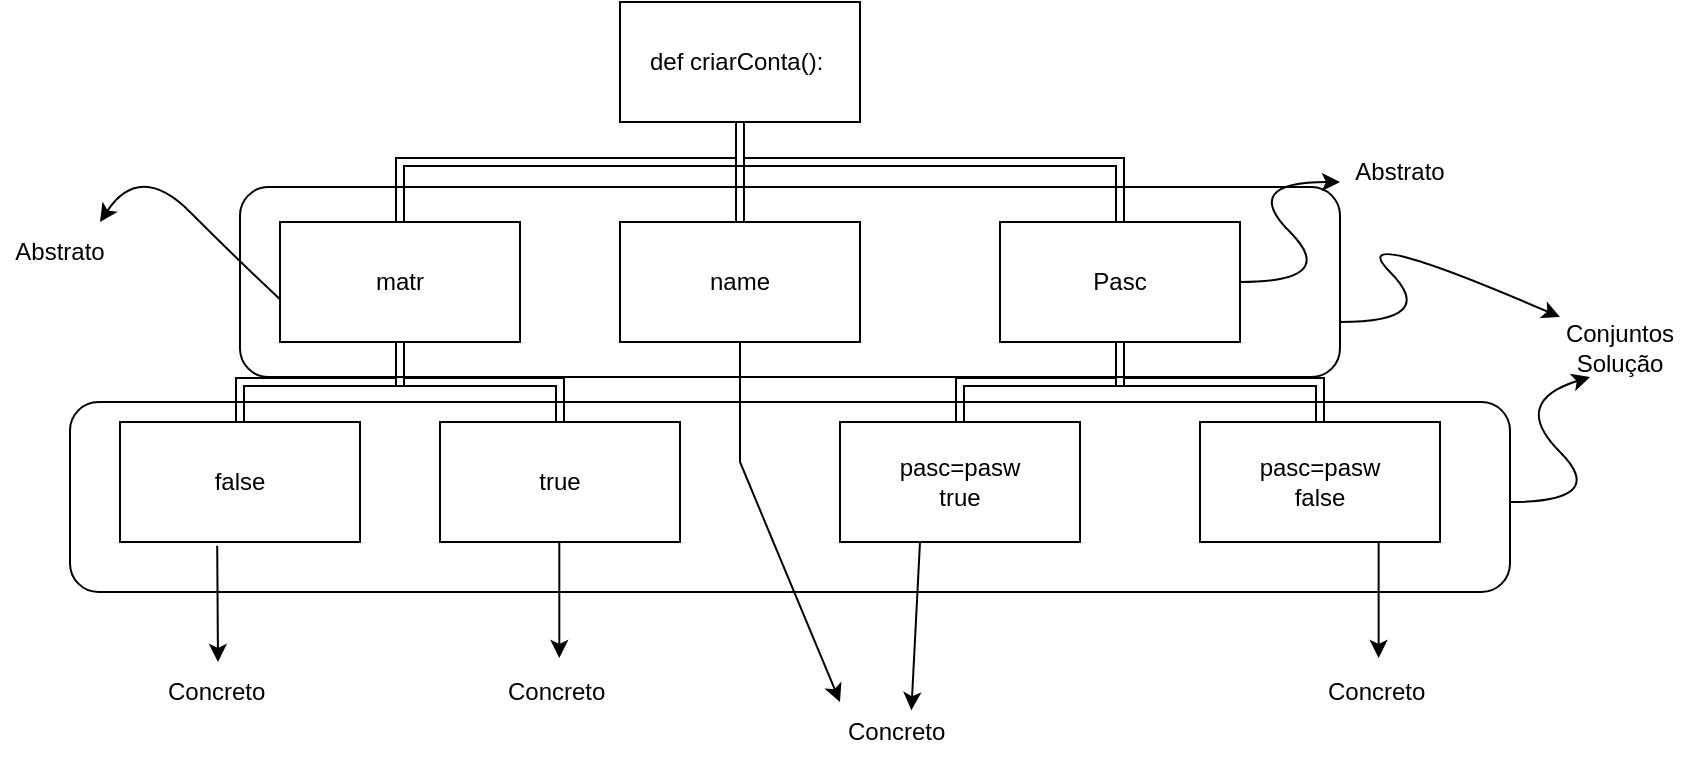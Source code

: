 <mxfile version="27.0.3">
  <diagram name="Página-1" id="MTPIbppb3psAn6vT0nMo">
    <mxGraphModel dx="1240" dy="598" grid="1" gridSize="10" guides="1" tooltips="1" connect="1" arrows="1" fold="1" page="1" pageScale="1" pageWidth="827" pageHeight="1169" math="0" shadow="0">
      <root>
        <mxCell id="0" />
        <mxCell id="1" parent="0" />
        <mxCell id="iBOJzQwdKrYFcKQCmhJa-49" value="" style="rounded=1;whiteSpace=wrap;html=1;strokeColor=light-dark(#000000,#CC0000);" vertex="1" parent="1">
          <mxGeometry x="45" y="250" width="720" height="95" as="geometry" />
        </mxCell>
        <mxCell id="iBOJzQwdKrYFcKQCmhJa-48" value="" style="rounded=1;whiteSpace=wrap;html=1;strokeColor=light-dark(#000000,#CC0000);" vertex="1" parent="1">
          <mxGeometry x="130" y="142.5" width="550" height="95" as="geometry" />
        </mxCell>
        <mxCell id="iBOJzQwdKrYFcKQCmhJa-5" style="edgeStyle=orthogonalEdgeStyle;rounded=0;orthogonalLoop=1;jettySize=auto;html=1;shape=link;" edge="1" parent="1" source="iBOJzQwdKrYFcKQCmhJa-1" target="iBOJzQwdKrYFcKQCmhJa-3">
          <mxGeometry relative="1" as="geometry">
            <Array as="points">
              <mxPoint x="380" y="130" />
              <mxPoint x="210" y="130" />
            </Array>
          </mxGeometry>
        </mxCell>
        <mxCell id="iBOJzQwdKrYFcKQCmhJa-6" style="edgeStyle=orthogonalEdgeStyle;rounded=0;orthogonalLoop=1;jettySize=auto;html=1;entryX=0.5;entryY=0;entryDx=0;entryDy=0;shape=link;" edge="1" parent="1" source="iBOJzQwdKrYFcKQCmhJa-1" target="iBOJzQwdKrYFcKQCmhJa-4">
          <mxGeometry relative="1" as="geometry">
            <Array as="points">
              <mxPoint x="380" y="130" />
              <mxPoint x="570" y="130" />
            </Array>
          </mxGeometry>
        </mxCell>
        <mxCell id="iBOJzQwdKrYFcKQCmhJa-8" style="edgeStyle=orthogonalEdgeStyle;rounded=0;orthogonalLoop=1;jettySize=auto;html=1;shape=link;" edge="1" parent="1" source="iBOJzQwdKrYFcKQCmhJa-1" target="iBOJzQwdKrYFcKQCmhJa-7">
          <mxGeometry relative="1" as="geometry" />
        </mxCell>
        <mxCell id="iBOJzQwdKrYFcKQCmhJa-1" value="" style="rounded=0;whiteSpace=wrap;html=1;" vertex="1" parent="1">
          <mxGeometry x="320" y="50" width="120" height="60" as="geometry" />
        </mxCell>
        <mxCell id="iBOJzQwdKrYFcKQCmhJa-2" value="def criarConta():&amp;nbsp;" style="text;html=1;align=center;verticalAlign=middle;whiteSpace=wrap;rounded=0;" vertex="1" parent="1">
          <mxGeometry x="310" y="65" width="140" height="30" as="geometry" />
        </mxCell>
        <mxCell id="iBOJzQwdKrYFcKQCmhJa-11" style="edgeStyle=orthogonalEdgeStyle;rounded=0;orthogonalLoop=1;jettySize=auto;html=1;entryX=0.5;entryY=0;entryDx=0;entryDy=0;shape=link;" edge="1" parent="1" source="iBOJzQwdKrYFcKQCmhJa-3" target="iBOJzQwdKrYFcKQCmhJa-9">
          <mxGeometry relative="1" as="geometry" />
        </mxCell>
        <mxCell id="iBOJzQwdKrYFcKQCmhJa-12" style="edgeStyle=orthogonalEdgeStyle;rounded=0;orthogonalLoop=1;jettySize=auto;html=1;entryX=0.5;entryY=0;entryDx=0;entryDy=0;shape=link;" edge="1" parent="1" source="iBOJzQwdKrYFcKQCmhJa-3" target="iBOJzQwdKrYFcKQCmhJa-10">
          <mxGeometry relative="1" as="geometry" />
        </mxCell>
        <mxCell id="iBOJzQwdKrYFcKQCmhJa-3" value="" style="rounded=0;whiteSpace=wrap;html=1;" vertex="1" parent="1">
          <mxGeometry x="150" y="160" width="120" height="60" as="geometry" />
        </mxCell>
        <mxCell id="iBOJzQwdKrYFcKQCmhJa-15" style="edgeStyle=orthogonalEdgeStyle;rounded=0;orthogonalLoop=1;jettySize=auto;html=1;shape=link;" edge="1" parent="1" source="iBOJzQwdKrYFcKQCmhJa-4" target="iBOJzQwdKrYFcKQCmhJa-13">
          <mxGeometry relative="1" as="geometry" />
        </mxCell>
        <mxCell id="iBOJzQwdKrYFcKQCmhJa-16" style="edgeStyle=orthogonalEdgeStyle;rounded=0;orthogonalLoop=1;jettySize=auto;html=1;entryX=0.5;entryY=0;entryDx=0;entryDy=0;shape=link;" edge="1" parent="1" source="iBOJzQwdKrYFcKQCmhJa-4" target="iBOJzQwdKrYFcKQCmhJa-14">
          <mxGeometry relative="1" as="geometry" />
        </mxCell>
        <mxCell id="iBOJzQwdKrYFcKQCmhJa-4" value="" style="rounded=0;whiteSpace=wrap;html=1;" vertex="1" parent="1">
          <mxGeometry x="510" y="160" width="120" height="60" as="geometry" />
        </mxCell>
        <mxCell id="iBOJzQwdKrYFcKQCmhJa-7" value="" style="rounded=0;whiteSpace=wrap;html=1;" vertex="1" parent="1">
          <mxGeometry x="320" y="160" width="120" height="60" as="geometry" />
        </mxCell>
        <mxCell id="iBOJzQwdKrYFcKQCmhJa-9" value="" style="rounded=0;whiteSpace=wrap;html=1;" vertex="1" parent="1">
          <mxGeometry x="70" y="260" width="120" height="60" as="geometry" />
        </mxCell>
        <mxCell id="iBOJzQwdKrYFcKQCmhJa-10" value="" style="rounded=0;whiteSpace=wrap;html=1;" vertex="1" parent="1">
          <mxGeometry x="230" y="260" width="120" height="60" as="geometry" />
        </mxCell>
        <mxCell id="iBOJzQwdKrYFcKQCmhJa-13" value="" style="rounded=0;whiteSpace=wrap;html=1;" vertex="1" parent="1">
          <mxGeometry x="430" y="260" width="120" height="60" as="geometry" />
        </mxCell>
        <mxCell id="iBOJzQwdKrYFcKQCmhJa-14" value="" style="rounded=0;whiteSpace=wrap;html=1;" vertex="1" parent="1">
          <mxGeometry x="610" y="260" width="120" height="60" as="geometry" />
        </mxCell>
        <mxCell id="iBOJzQwdKrYFcKQCmhJa-17" value="name" style="text;html=1;align=center;verticalAlign=middle;whiteSpace=wrap;rounded=0;" vertex="1" parent="1">
          <mxGeometry x="350" y="175" width="60" height="30" as="geometry" />
        </mxCell>
        <mxCell id="iBOJzQwdKrYFcKQCmhJa-18" value="false" style="text;html=1;align=center;verticalAlign=middle;whiteSpace=wrap;rounded=0;" vertex="1" parent="1">
          <mxGeometry x="100" y="275" width="60" height="30" as="geometry" />
        </mxCell>
        <mxCell id="iBOJzQwdKrYFcKQCmhJa-19" value="true" style="text;html=1;align=center;verticalAlign=middle;whiteSpace=wrap;rounded=0;" vertex="1" parent="1">
          <mxGeometry x="260" y="275" width="60" height="30" as="geometry" />
        </mxCell>
        <mxCell id="iBOJzQwdKrYFcKQCmhJa-20" value="pasc=pasw&lt;br&gt;true" style="text;html=1;align=center;verticalAlign=middle;whiteSpace=wrap;rounded=0;" vertex="1" parent="1">
          <mxGeometry x="460" y="275" width="60" height="30" as="geometry" />
        </mxCell>
        <mxCell id="iBOJzQwdKrYFcKQCmhJa-21" value="&lt;span style=&quot;color: rgba(0, 0, 0, 0); font-family: monospace; font-size: 0px; text-align: start; text-wrap-mode: nowrap;&quot;&gt;%3CmxGraphModel%3E%3Croot%3E%3CmxCell%20id%3D%220%22%2F%3E%3CmxCell%20id%3D%221%22%20parent%3D%220%22%2F%3E%3CmxCell%20id%3D%222%22%20value%3D%22pasc%3Dpasw%26lt%3Bbr%26gt%3Btrue%22%20style%3D%22text%3Bhtml%3D1%3Balign%3Dcenter%3BverticalAlign%3Dmiddle%3BwhiteSpace%3Dwrap%3Brounded%3D0%3B%22%20vertex%3D%221%22%20parent%3D%221%22%3E%3CmxGeometry%20x%3D%22460%22%20y%3D%22275%22%20width%3D%2260%22%20height%3D%2230%22%20as%3D%22geometry%22%2F%3E%3C%2FmxCell%3E%3C%2Froot%3E%3C%2FmxGraphModel%3E&lt;/span&gt;" style="text;html=1;align=center;verticalAlign=middle;whiteSpace=wrap;rounded=0;" vertex="1" parent="1">
          <mxGeometry x="640" y="275" width="60" height="30" as="geometry" />
        </mxCell>
        <mxCell id="iBOJzQwdKrYFcKQCmhJa-22" value="matr" style="text;html=1;align=center;verticalAlign=middle;whiteSpace=wrap;rounded=0;" vertex="1" parent="1">
          <mxGeometry x="180" y="175" width="60" height="30" as="geometry" />
        </mxCell>
        <mxCell id="iBOJzQwdKrYFcKQCmhJa-25" value="Pasc" style="text;html=1;align=center;verticalAlign=middle;whiteSpace=wrap;rounded=0;" vertex="1" parent="1">
          <mxGeometry x="540" y="175" width="60" height="30" as="geometry" />
        </mxCell>
        <mxCell id="iBOJzQwdKrYFcKQCmhJa-28" value="pasc=pasw&lt;br&gt;false" style="text;html=1;align=center;verticalAlign=middle;whiteSpace=wrap;rounded=0;" vertex="1" parent="1">
          <mxGeometry x="640" y="275" width="60" height="30" as="geometry" />
        </mxCell>
        <mxCell id="iBOJzQwdKrYFcKQCmhJa-29" value="" style="curved=1;endArrow=classic;html=1;rounded=0;" edge="1" parent="1">
          <mxGeometry width="50" height="50" relative="1" as="geometry">
            <mxPoint x="630" y="190" as="sourcePoint" />
            <mxPoint x="680" y="140" as="targetPoint" />
            <Array as="points">
              <mxPoint x="680" y="190" />
              <mxPoint x="630" y="140" />
            </Array>
          </mxGeometry>
        </mxCell>
        <mxCell id="iBOJzQwdKrYFcKQCmhJa-34" value="" style="endArrow=classic;html=1;rounded=0;exitX=0.5;exitY=1;exitDx=0;exitDy=0;entryX=0;entryY=0;entryDx=0;entryDy=0;" edge="1" parent="1" source="iBOJzQwdKrYFcKQCmhJa-7" target="iBOJzQwdKrYFcKQCmhJa-36">
          <mxGeometry width="50" height="50" relative="1" as="geometry">
            <mxPoint x="380" y="200" as="sourcePoint" />
            <mxPoint x="420" y="360" as="targetPoint" />
            <Array as="points">
              <mxPoint x="380" y="280" />
            </Array>
          </mxGeometry>
        </mxCell>
        <mxCell id="iBOJzQwdKrYFcKQCmhJa-35" value="" style="curved=1;endArrow=classic;html=1;rounded=0;exitX=0.001;exitY=0.646;exitDx=0;exitDy=0;exitPerimeter=0;" edge="1" parent="1" source="iBOJzQwdKrYFcKQCmhJa-3">
          <mxGeometry width="50" height="50" relative="1" as="geometry">
            <mxPoint x="80" y="180" as="sourcePoint" />
            <mxPoint x="60" y="160" as="targetPoint" />
            <Array as="points">
              <mxPoint x="130" y="180" />
              <mxPoint x="80" y="130" />
            </Array>
          </mxGeometry>
        </mxCell>
        <mxCell id="iBOJzQwdKrYFcKQCmhJa-36" value="Concreto&amp;nbsp;" style="text;html=1;align=center;verticalAlign=middle;whiteSpace=wrap;rounded=0;" vertex="1" parent="1">
          <mxGeometry x="430" y="400" width="60" height="30" as="geometry" />
        </mxCell>
        <mxCell id="iBOJzQwdKrYFcKQCmhJa-37" value="Abstrato" style="text;html=1;align=center;verticalAlign=middle;whiteSpace=wrap;rounded=0;" vertex="1" parent="1">
          <mxGeometry x="680" y="120" width="60" height="30" as="geometry" />
        </mxCell>
        <mxCell id="iBOJzQwdKrYFcKQCmhJa-38" value="Abstrato" style="text;html=1;align=center;verticalAlign=middle;whiteSpace=wrap;rounded=0;" vertex="1" parent="1">
          <mxGeometry x="10" y="160" width="60" height="30" as="geometry" />
        </mxCell>
        <mxCell id="iBOJzQwdKrYFcKQCmhJa-41" value="" style="endArrow=classic;html=1;rounded=0;exitX=0.405;exitY=1.032;exitDx=0;exitDy=0;exitPerimeter=0;" edge="1" parent="1" source="iBOJzQwdKrYFcKQCmhJa-9">
          <mxGeometry width="50" height="50" relative="1" as="geometry">
            <mxPoint x="140" y="410" as="sourcePoint" />
            <mxPoint x="119" y="380" as="targetPoint" />
          </mxGeometry>
        </mxCell>
        <mxCell id="iBOJzQwdKrYFcKQCmhJa-42" value="" style="endArrow=classic;html=1;rounded=0;exitX=0.405;exitY=1.032;exitDx=0;exitDy=0;exitPerimeter=0;" edge="1" parent="1">
          <mxGeometry width="50" height="50" relative="1" as="geometry">
            <mxPoint x="289.66" y="320" as="sourcePoint" />
            <mxPoint x="289.66" y="378" as="targetPoint" />
          </mxGeometry>
        </mxCell>
        <mxCell id="iBOJzQwdKrYFcKQCmhJa-43" value="" style="endArrow=classic;html=1;rounded=0;exitX=0.405;exitY=1.032;exitDx=0;exitDy=0;exitPerimeter=0;" edge="1" parent="1">
          <mxGeometry width="50" height="50" relative="1" as="geometry">
            <mxPoint x="699.31" y="320" as="sourcePoint" />
            <mxPoint x="699.31" y="378" as="targetPoint" />
          </mxGeometry>
        </mxCell>
        <mxCell id="iBOJzQwdKrYFcKQCmhJa-44" value="" style="endArrow=classic;html=1;rounded=0;exitX=0.405;exitY=1.032;exitDx=0;exitDy=0;exitPerimeter=0;entryX=0.595;entryY=0.137;entryDx=0;entryDy=0;entryPerimeter=0;" edge="1" parent="1" target="iBOJzQwdKrYFcKQCmhJa-36">
          <mxGeometry width="50" height="50" relative="1" as="geometry">
            <mxPoint x="470" y="320" as="sourcePoint" />
            <mxPoint x="470" y="378" as="targetPoint" />
          </mxGeometry>
        </mxCell>
        <mxCell id="iBOJzQwdKrYFcKQCmhJa-45" value="Concreto&amp;nbsp;" style="text;html=1;align=center;verticalAlign=middle;whiteSpace=wrap;rounded=0;" vertex="1" parent="1">
          <mxGeometry x="670" y="380" width="60" height="30" as="geometry" />
        </mxCell>
        <mxCell id="iBOJzQwdKrYFcKQCmhJa-46" value="Concreto&amp;nbsp;" style="text;html=1;align=center;verticalAlign=middle;whiteSpace=wrap;rounded=0;" vertex="1" parent="1">
          <mxGeometry x="260" y="380" width="60" height="30" as="geometry" />
        </mxCell>
        <mxCell id="iBOJzQwdKrYFcKQCmhJa-47" value="Concreto&amp;nbsp;" style="text;html=1;align=center;verticalAlign=middle;whiteSpace=wrap;rounded=0;" vertex="1" parent="1">
          <mxGeometry x="90" y="380" width="60" height="30" as="geometry" />
        </mxCell>
        <mxCell id="iBOJzQwdKrYFcKQCmhJa-50" value="Conjuntos Solução" style="text;html=1;align=center;verticalAlign=middle;whiteSpace=wrap;rounded=0;" vertex="1" parent="1">
          <mxGeometry x="790" y="207.5" width="60" height="30" as="geometry" />
        </mxCell>
        <mxCell id="iBOJzQwdKrYFcKQCmhJa-51" value="" style="curved=1;endArrow=classic;html=1;rounded=0;entryX=0;entryY=0;entryDx=0;entryDy=0;" edge="1" parent="1" target="iBOJzQwdKrYFcKQCmhJa-50">
          <mxGeometry width="50" height="50" relative="1" as="geometry">
            <mxPoint x="680" y="210" as="sourcePoint" />
            <mxPoint x="730" y="160" as="targetPoint" />
            <Array as="points">
              <mxPoint x="730" y="210" />
              <mxPoint x="680" y="160" />
            </Array>
          </mxGeometry>
        </mxCell>
        <mxCell id="iBOJzQwdKrYFcKQCmhJa-52" value="" style="curved=1;endArrow=classic;html=1;rounded=0;entryX=0.25;entryY=1;entryDx=0;entryDy=0;" edge="1" parent="1" target="iBOJzQwdKrYFcKQCmhJa-50">
          <mxGeometry width="50" height="50" relative="1" as="geometry">
            <mxPoint x="765" y="300" as="sourcePoint" />
            <mxPoint x="815" y="250" as="targetPoint" />
            <Array as="points">
              <mxPoint x="815" y="300" />
              <mxPoint x="765" y="250" />
            </Array>
          </mxGeometry>
        </mxCell>
      </root>
    </mxGraphModel>
  </diagram>
</mxfile>

